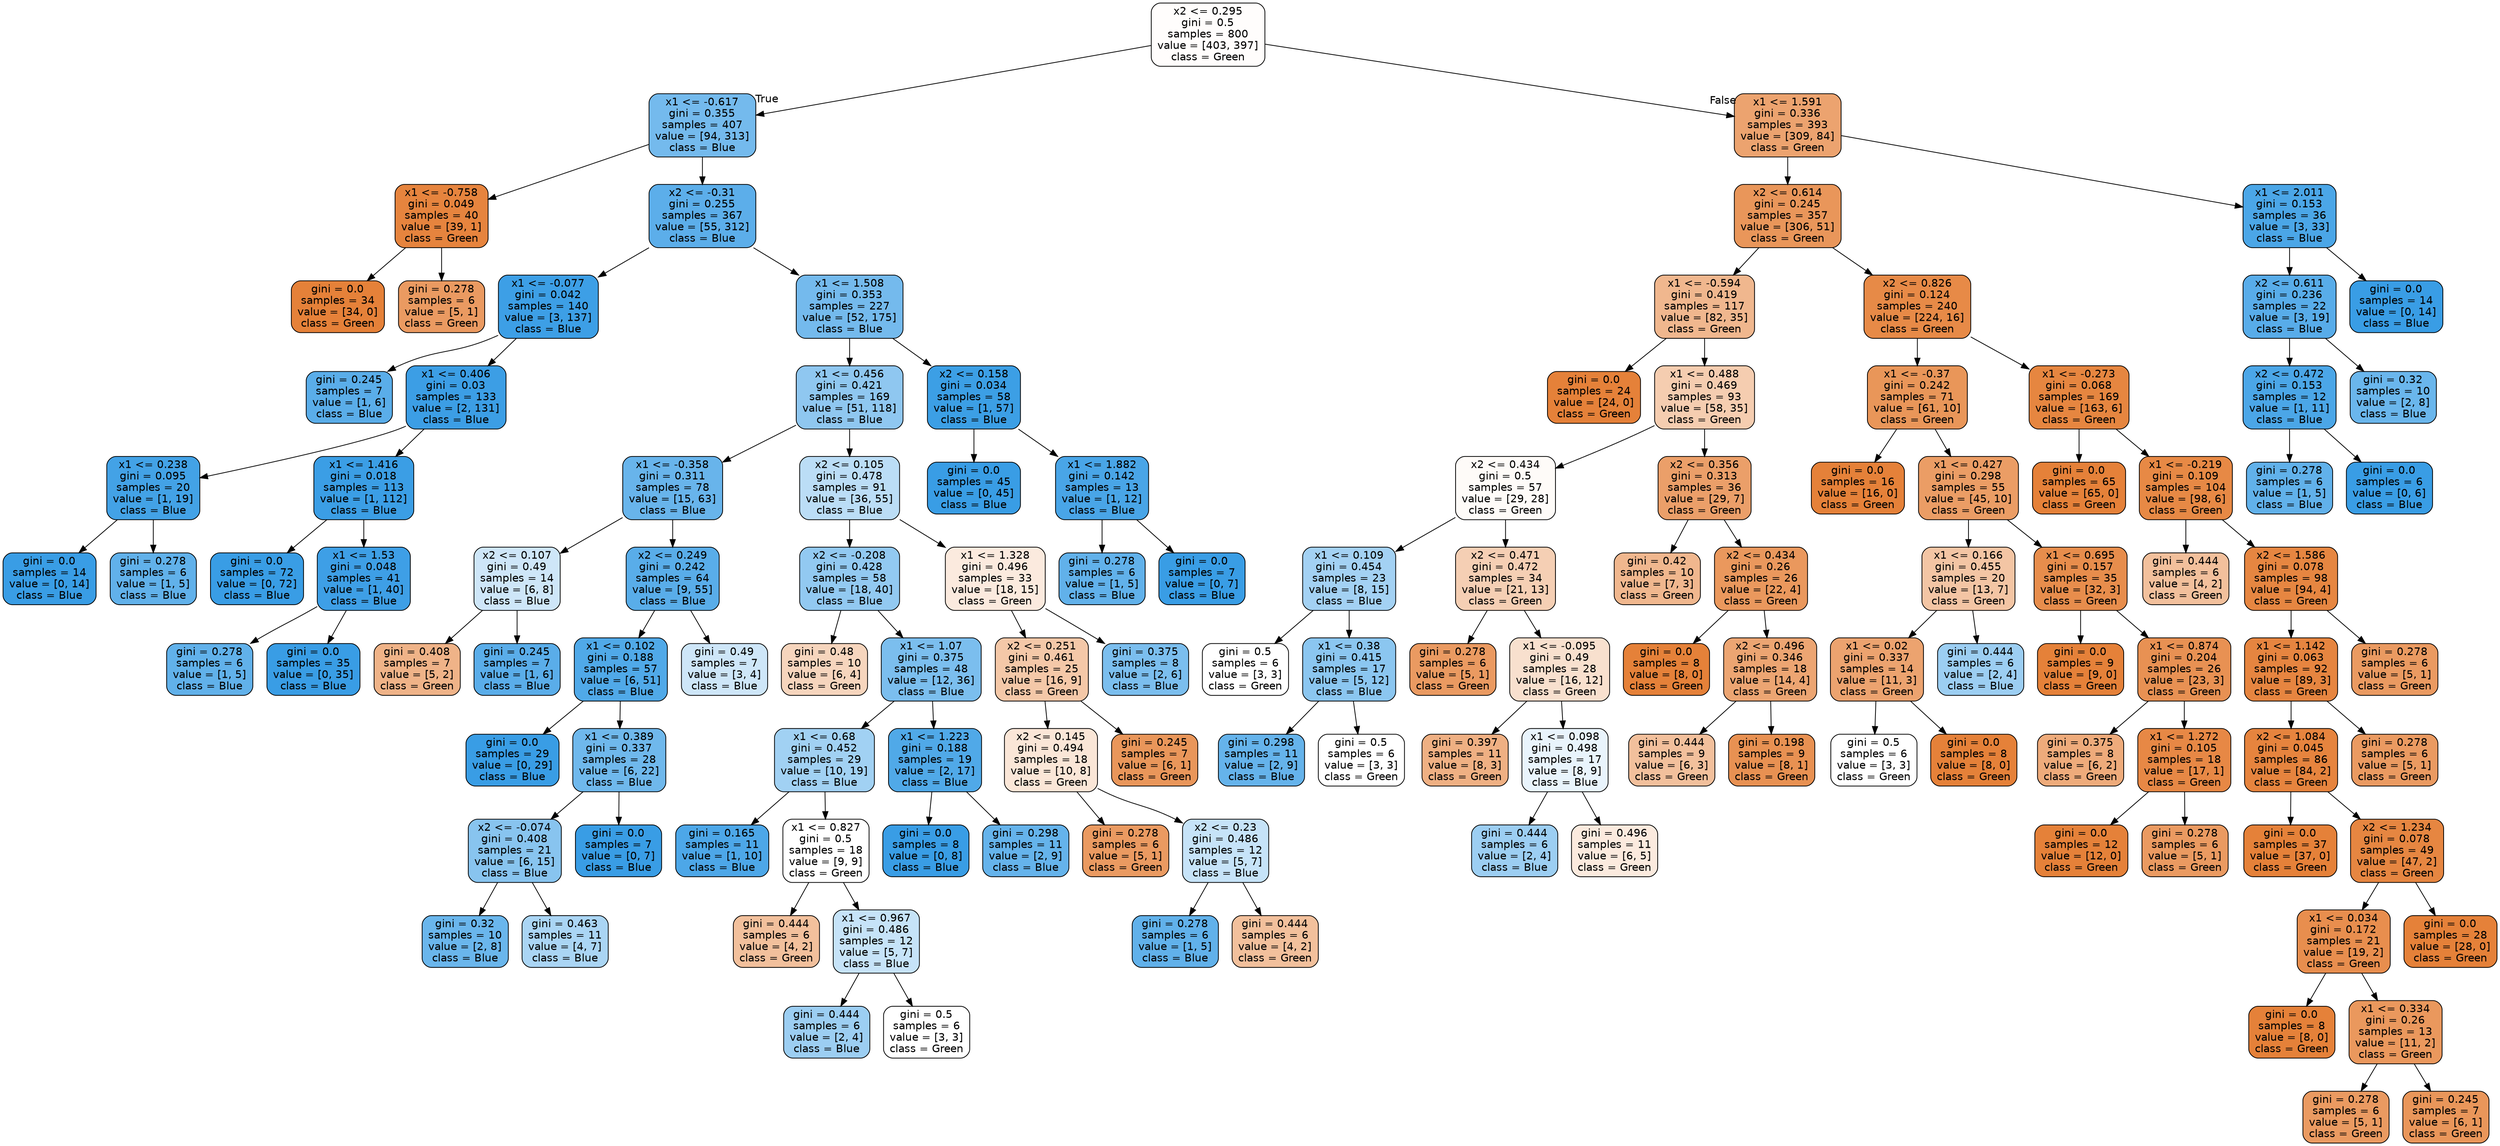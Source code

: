 digraph Tree {
node [shape=box, style="filled, rounded", color="black", fontname=helvetica] ;
edge [fontname=helvetica] ;
0 [label="x2 <= 0.295\ngini = 0.5\nsamples = 800\nvalue = [403, 397]\nclass = Green", fillcolor="#fffdfc"] ;
1 [label="x1 <= -0.617\ngini = 0.355\nsamples = 407\nvalue = [94, 313]\nclass = Blue", fillcolor="#74baed"] ;
0 -> 1 [labeldistance=2.5, labelangle=45, headlabel="True"] ;
2 [label="x1 <= -0.758\ngini = 0.049\nsamples = 40\nvalue = [39, 1]\nclass = Green", fillcolor="#e6843e"] ;
1 -> 2 ;
3 [label="gini = 0.0\nsamples = 34\nvalue = [34, 0]\nclass = Green", fillcolor="#e58139"] ;
2 -> 3 ;
4 [label="gini = 0.278\nsamples = 6\nvalue = [5, 1]\nclass = Green", fillcolor="#ea9a61"] ;
2 -> 4 ;
5 [label="x2 <= -0.31\ngini = 0.255\nsamples = 367\nvalue = [55, 312]\nclass = Blue", fillcolor="#5caeea"] ;
1 -> 5 ;
6 [label="x1 <= -0.077\ngini = 0.042\nsamples = 140\nvalue = [3, 137]\nclass = Blue", fillcolor="#3d9fe6"] ;
5 -> 6 ;
7 [label="gini = 0.245\nsamples = 7\nvalue = [1, 6]\nclass = Blue", fillcolor="#5aade9"] ;
6 -> 7 ;
8 [label="x1 <= 0.406\ngini = 0.03\nsamples = 133\nvalue = [2, 131]\nclass = Blue", fillcolor="#3c9ee5"] ;
6 -> 8 ;
9 [label="x1 <= 0.238\ngini = 0.095\nsamples = 20\nvalue = [1, 19]\nclass = Blue", fillcolor="#43a2e6"] ;
8 -> 9 ;
10 [label="gini = 0.0\nsamples = 14\nvalue = [0, 14]\nclass = Blue", fillcolor="#399de5"] ;
9 -> 10 ;
11 [label="gini = 0.278\nsamples = 6\nvalue = [1, 5]\nclass = Blue", fillcolor="#61b1ea"] ;
9 -> 11 ;
12 [label="x1 <= 1.416\ngini = 0.018\nsamples = 113\nvalue = [1, 112]\nclass = Blue", fillcolor="#3b9ee5"] ;
8 -> 12 ;
13 [label="gini = 0.0\nsamples = 72\nvalue = [0, 72]\nclass = Blue", fillcolor="#399de5"] ;
12 -> 13 ;
14 [label="x1 <= 1.53\ngini = 0.048\nsamples = 41\nvalue = [1, 40]\nclass = Blue", fillcolor="#3e9fe6"] ;
12 -> 14 ;
15 [label="gini = 0.278\nsamples = 6\nvalue = [1, 5]\nclass = Blue", fillcolor="#61b1ea"] ;
14 -> 15 ;
16 [label="gini = 0.0\nsamples = 35\nvalue = [0, 35]\nclass = Blue", fillcolor="#399de5"] ;
14 -> 16 ;
17 [label="x1 <= 1.508\ngini = 0.353\nsamples = 227\nvalue = [52, 175]\nclass = Blue", fillcolor="#74baed"] ;
5 -> 17 ;
18 [label="x1 <= 0.456\ngini = 0.421\nsamples = 169\nvalue = [51, 118]\nclass = Blue", fillcolor="#8fc7f0"] ;
17 -> 18 ;
19 [label="x1 <= -0.358\ngini = 0.311\nsamples = 78\nvalue = [15, 63]\nclass = Blue", fillcolor="#68b4eb"] ;
18 -> 19 ;
20 [label="x2 <= 0.107\ngini = 0.49\nsamples = 14\nvalue = [6, 8]\nclass = Blue", fillcolor="#cee6f8"] ;
19 -> 20 ;
21 [label="gini = 0.408\nsamples = 7\nvalue = [5, 2]\nclass = Green", fillcolor="#efb388"] ;
20 -> 21 ;
22 [label="gini = 0.245\nsamples = 7\nvalue = [1, 6]\nclass = Blue", fillcolor="#5aade9"] ;
20 -> 22 ;
23 [label="x2 <= 0.249\ngini = 0.242\nsamples = 64\nvalue = [9, 55]\nclass = Blue", fillcolor="#59ade9"] ;
19 -> 23 ;
24 [label="x1 <= 0.102\ngini = 0.188\nsamples = 57\nvalue = [6, 51]\nclass = Blue", fillcolor="#50a9e8"] ;
23 -> 24 ;
25 [label="gini = 0.0\nsamples = 29\nvalue = [0, 29]\nclass = Blue", fillcolor="#399de5"] ;
24 -> 25 ;
26 [label="x1 <= 0.389\ngini = 0.337\nsamples = 28\nvalue = [6, 22]\nclass = Blue", fillcolor="#6fb8ec"] ;
24 -> 26 ;
27 [label="x2 <= -0.074\ngini = 0.408\nsamples = 21\nvalue = [6, 15]\nclass = Blue", fillcolor="#88c4ef"] ;
26 -> 27 ;
28 [label="gini = 0.32\nsamples = 10\nvalue = [2, 8]\nclass = Blue", fillcolor="#6ab6ec"] ;
27 -> 28 ;
29 [label="gini = 0.463\nsamples = 11\nvalue = [4, 7]\nclass = Blue", fillcolor="#aad5f4"] ;
27 -> 29 ;
30 [label="gini = 0.0\nsamples = 7\nvalue = [0, 7]\nclass = Blue", fillcolor="#399de5"] ;
26 -> 30 ;
31 [label="gini = 0.49\nsamples = 7\nvalue = [3, 4]\nclass = Blue", fillcolor="#cee6f8"] ;
23 -> 31 ;
32 [label="x2 <= 0.105\ngini = 0.478\nsamples = 91\nvalue = [36, 55]\nclass = Blue", fillcolor="#bbddf6"] ;
18 -> 32 ;
33 [label="x2 <= -0.208\ngini = 0.428\nsamples = 58\nvalue = [18, 40]\nclass = Blue", fillcolor="#92c9f1"] ;
32 -> 33 ;
34 [label="gini = 0.48\nsamples = 10\nvalue = [6, 4]\nclass = Green", fillcolor="#f6d5bd"] ;
33 -> 34 ;
35 [label="x1 <= 1.07\ngini = 0.375\nsamples = 48\nvalue = [12, 36]\nclass = Blue", fillcolor="#7bbeee"] ;
33 -> 35 ;
36 [label="x1 <= 0.68\ngini = 0.452\nsamples = 29\nvalue = [10, 19]\nclass = Blue", fillcolor="#a1d1f3"] ;
35 -> 36 ;
37 [label="gini = 0.165\nsamples = 11\nvalue = [1, 10]\nclass = Blue", fillcolor="#4da7e8"] ;
36 -> 37 ;
38 [label="x1 <= 0.827\ngini = 0.5\nsamples = 18\nvalue = [9, 9]\nclass = Green", fillcolor="#ffffff"] ;
36 -> 38 ;
39 [label="gini = 0.444\nsamples = 6\nvalue = [4, 2]\nclass = Green", fillcolor="#f2c09c"] ;
38 -> 39 ;
40 [label="x1 <= 0.967\ngini = 0.486\nsamples = 12\nvalue = [5, 7]\nclass = Blue", fillcolor="#c6e3f8"] ;
38 -> 40 ;
41 [label="gini = 0.444\nsamples = 6\nvalue = [2, 4]\nclass = Blue", fillcolor="#9ccef2"] ;
40 -> 41 ;
42 [label="gini = 0.5\nsamples = 6\nvalue = [3, 3]\nclass = Green", fillcolor="#ffffff"] ;
40 -> 42 ;
43 [label="x1 <= 1.223\ngini = 0.188\nsamples = 19\nvalue = [2, 17]\nclass = Blue", fillcolor="#50a9e8"] ;
35 -> 43 ;
44 [label="gini = 0.0\nsamples = 8\nvalue = [0, 8]\nclass = Blue", fillcolor="#399de5"] ;
43 -> 44 ;
45 [label="gini = 0.298\nsamples = 11\nvalue = [2, 9]\nclass = Blue", fillcolor="#65b3eb"] ;
43 -> 45 ;
46 [label="x1 <= 1.328\ngini = 0.496\nsamples = 33\nvalue = [18, 15]\nclass = Green", fillcolor="#fbeade"] ;
32 -> 46 ;
47 [label="x2 <= 0.251\ngini = 0.461\nsamples = 25\nvalue = [16, 9]\nclass = Green", fillcolor="#f4c8a8"] ;
46 -> 47 ;
48 [label="x2 <= 0.145\ngini = 0.494\nsamples = 18\nvalue = [10, 8]\nclass = Green", fillcolor="#fae6d7"] ;
47 -> 48 ;
49 [label="gini = 0.278\nsamples = 6\nvalue = [5, 1]\nclass = Green", fillcolor="#ea9a61"] ;
48 -> 49 ;
50 [label="x2 <= 0.23\ngini = 0.486\nsamples = 12\nvalue = [5, 7]\nclass = Blue", fillcolor="#c6e3f8"] ;
48 -> 50 ;
51 [label="gini = 0.278\nsamples = 6\nvalue = [1, 5]\nclass = Blue", fillcolor="#61b1ea"] ;
50 -> 51 ;
52 [label="gini = 0.444\nsamples = 6\nvalue = [4, 2]\nclass = Green", fillcolor="#f2c09c"] ;
50 -> 52 ;
53 [label="gini = 0.245\nsamples = 7\nvalue = [6, 1]\nclass = Green", fillcolor="#e9965a"] ;
47 -> 53 ;
54 [label="gini = 0.375\nsamples = 8\nvalue = [2, 6]\nclass = Blue", fillcolor="#7bbeee"] ;
46 -> 54 ;
55 [label="x2 <= 0.158\ngini = 0.034\nsamples = 58\nvalue = [1, 57]\nclass = Blue", fillcolor="#3c9fe5"] ;
17 -> 55 ;
56 [label="gini = 0.0\nsamples = 45\nvalue = [0, 45]\nclass = Blue", fillcolor="#399de5"] ;
55 -> 56 ;
57 [label="x1 <= 1.882\ngini = 0.142\nsamples = 13\nvalue = [1, 12]\nclass = Blue", fillcolor="#49a5e7"] ;
55 -> 57 ;
58 [label="gini = 0.278\nsamples = 6\nvalue = [1, 5]\nclass = Blue", fillcolor="#61b1ea"] ;
57 -> 58 ;
59 [label="gini = 0.0\nsamples = 7\nvalue = [0, 7]\nclass = Blue", fillcolor="#399de5"] ;
57 -> 59 ;
60 [label="x1 <= 1.591\ngini = 0.336\nsamples = 393\nvalue = [309, 84]\nclass = Green", fillcolor="#eca36f"] ;
0 -> 60 [labeldistance=2.5, labelangle=-45, headlabel="False"] ;
61 [label="x2 <= 0.614\ngini = 0.245\nsamples = 357\nvalue = [306, 51]\nclass = Green", fillcolor="#e9965a"] ;
60 -> 61 ;
62 [label="x1 <= -0.594\ngini = 0.419\nsamples = 117\nvalue = [82, 35]\nclass = Green", fillcolor="#f0b78e"] ;
61 -> 62 ;
63 [label="gini = 0.0\nsamples = 24\nvalue = [24, 0]\nclass = Green", fillcolor="#e58139"] ;
62 -> 63 ;
64 [label="x1 <= 0.488\ngini = 0.469\nsamples = 93\nvalue = [58, 35]\nclass = Green", fillcolor="#f5cdb0"] ;
62 -> 64 ;
65 [label="x2 <= 0.434\ngini = 0.5\nsamples = 57\nvalue = [29, 28]\nclass = Green", fillcolor="#fefbf8"] ;
64 -> 65 ;
66 [label="x1 <= 0.109\ngini = 0.454\nsamples = 23\nvalue = [8, 15]\nclass = Blue", fillcolor="#a3d1f3"] ;
65 -> 66 ;
67 [label="gini = 0.5\nsamples = 6\nvalue = [3, 3]\nclass = Green", fillcolor="#ffffff"] ;
66 -> 67 ;
68 [label="x1 <= 0.38\ngini = 0.415\nsamples = 17\nvalue = [5, 12]\nclass = Blue", fillcolor="#8bc6f0"] ;
66 -> 68 ;
69 [label="gini = 0.298\nsamples = 11\nvalue = [2, 9]\nclass = Blue", fillcolor="#65b3eb"] ;
68 -> 69 ;
70 [label="gini = 0.5\nsamples = 6\nvalue = [3, 3]\nclass = Green", fillcolor="#ffffff"] ;
68 -> 70 ;
71 [label="x2 <= 0.471\ngini = 0.472\nsamples = 34\nvalue = [21, 13]\nclass = Green", fillcolor="#f5cfb4"] ;
65 -> 71 ;
72 [label="gini = 0.278\nsamples = 6\nvalue = [5, 1]\nclass = Green", fillcolor="#ea9a61"] ;
71 -> 72 ;
73 [label="x1 <= -0.095\ngini = 0.49\nsamples = 28\nvalue = [16, 12]\nclass = Green", fillcolor="#f8e0ce"] ;
71 -> 73 ;
74 [label="gini = 0.397\nsamples = 11\nvalue = [8, 3]\nclass = Green", fillcolor="#efb083"] ;
73 -> 74 ;
75 [label="x1 <= 0.098\ngini = 0.498\nsamples = 17\nvalue = [8, 9]\nclass = Blue", fillcolor="#e9f4fc"] ;
73 -> 75 ;
76 [label="gini = 0.444\nsamples = 6\nvalue = [2, 4]\nclass = Blue", fillcolor="#9ccef2"] ;
75 -> 76 ;
77 [label="gini = 0.496\nsamples = 11\nvalue = [6, 5]\nclass = Green", fillcolor="#fbeade"] ;
75 -> 77 ;
78 [label="x2 <= 0.356\ngini = 0.313\nsamples = 36\nvalue = [29, 7]\nclass = Green", fillcolor="#eb9f69"] ;
64 -> 78 ;
79 [label="gini = 0.42\nsamples = 10\nvalue = [7, 3]\nclass = Green", fillcolor="#f0b78e"] ;
78 -> 79 ;
80 [label="x2 <= 0.434\ngini = 0.26\nsamples = 26\nvalue = [22, 4]\nclass = Green", fillcolor="#ea985d"] ;
78 -> 80 ;
81 [label="gini = 0.0\nsamples = 8\nvalue = [8, 0]\nclass = Green", fillcolor="#e58139"] ;
80 -> 81 ;
82 [label="x2 <= 0.496\ngini = 0.346\nsamples = 18\nvalue = [14, 4]\nclass = Green", fillcolor="#eca572"] ;
80 -> 82 ;
83 [label="gini = 0.444\nsamples = 9\nvalue = [6, 3]\nclass = Green", fillcolor="#f2c09c"] ;
82 -> 83 ;
84 [label="gini = 0.198\nsamples = 9\nvalue = [8, 1]\nclass = Green", fillcolor="#e89152"] ;
82 -> 84 ;
85 [label="x2 <= 0.826\ngini = 0.124\nsamples = 240\nvalue = [224, 16]\nclass = Green", fillcolor="#e78a47"] ;
61 -> 85 ;
86 [label="x1 <= -0.37\ngini = 0.242\nsamples = 71\nvalue = [61, 10]\nclass = Green", fillcolor="#e99659"] ;
85 -> 86 ;
87 [label="gini = 0.0\nsamples = 16\nvalue = [16, 0]\nclass = Green", fillcolor="#e58139"] ;
86 -> 87 ;
88 [label="x1 <= 0.427\ngini = 0.298\nsamples = 55\nvalue = [45, 10]\nclass = Green", fillcolor="#eb9d65"] ;
86 -> 88 ;
89 [label="x1 <= 0.166\ngini = 0.455\nsamples = 20\nvalue = [13, 7]\nclass = Green", fillcolor="#f3c5a4"] ;
88 -> 89 ;
90 [label="x1 <= 0.02\ngini = 0.337\nsamples = 14\nvalue = [11, 3]\nclass = Green", fillcolor="#eca36f"] ;
89 -> 90 ;
91 [label="gini = 0.5\nsamples = 6\nvalue = [3, 3]\nclass = Green", fillcolor="#ffffff"] ;
90 -> 91 ;
92 [label="gini = 0.0\nsamples = 8\nvalue = [8, 0]\nclass = Green", fillcolor="#e58139"] ;
90 -> 92 ;
93 [label="gini = 0.444\nsamples = 6\nvalue = [2, 4]\nclass = Blue", fillcolor="#9ccef2"] ;
89 -> 93 ;
94 [label="x1 <= 0.695\ngini = 0.157\nsamples = 35\nvalue = [32, 3]\nclass = Green", fillcolor="#e78d4c"] ;
88 -> 94 ;
95 [label="gini = 0.0\nsamples = 9\nvalue = [9, 0]\nclass = Green", fillcolor="#e58139"] ;
94 -> 95 ;
96 [label="x1 <= 0.874\ngini = 0.204\nsamples = 26\nvalue = [23, 3]\nclass = Green", fillcolor="#e89153"] ;
94 -> 96 ;
97 [label="gini = 0.375\nsamples = 8\nvalue = [6, 2]\nclass = Green", fillcolor="#eeab7b"] ;
96 -> 97 ;
98 [label="x1 <= 1.272\ngini = 0.105\nsamples = 18\nvalue = [17, 1]\nclass = Green", fillcolor="#e78845"] ;
96 -> 98 ;
99 [label="gini = 0.0\nsamples = 12\nvalue = [12, 0]\nclass = Green", fillcolor="#e58139"] ;
98 -> 99 ;
100 [label="gini = 0.278\nsamples = 6\nvalue = [5, 1]\nclass = Green", fillcolor="#ea9a61"] ;
98 -> 100 ;
101 [label="x1 <= -0.273\ngini = 0.068\nsamples = 169\nvalue = [163, 6]\nclass = Green", fillcolor="#e68640"] ;
85 -> 101 ;
102 [label="gini = 0.0\nsamples = 65\nvalue = [65, 0]\nclass = Green", fillcolor="#e58139"] ;
101 -> 102 ;
103 [label="x1 <= -0.219\ngini = 0.109\nsamples = 104\nvalue = [98, 6]\nclass = Green", fillcolor="#e78945"] ;
101 -> 103 ;
104 [label="gini = 0.444\nsamples = 6\nvalue = [4, 2]\nclass = Green", fillcolor="#f2c09c"] ;
103 -> 104 ;
105 [label="x2 <= 1.586\ngini = 0.078\nsamples = 98\nvalue = [94, 4]\nclass = Green", fillcolor="#e68641"] ;
103 -> 105 ;
106 [label="x1 <= 1.142\ngini = 0.063\nsamples = 92\nvalue = [89, 3]\nclass = Green", fillcolor="#e68540"] ;
105 -> 106 ;
107 [label="x2 <= 1.084\ngini = 0.045\nsamples = 86\nvalue = [84, 2]\nclass = Green", fillcolor="#e6843e"] ;
106 -> 107 ;
108 [label="gini = 0.0\nsamples = 37\nvalue = [37, 0]\nclass = Green", fillcolor="#e58139"] ;
107 -> 108 ;
109 [label="x2 <= 1.234\ngini = 0.078\nsamples = 49\nvalue = [47, 2]\nclass = Green", fillcolor="#e68641"] ;
107 -> 109 ;
110 [label="x1 <= 0.034\ngini = 0.172\nsamples = 21\nvalue = [19, 2]\nclass = Green", fillcolor="#e88e4e"] ;
109 -> 110 ;
111 [label="gini = 0.0\nsamples = 8\nvalue = [8, 0]\nclass = Green", fillcolor="#e58139"] ;
110 -> 111 ;
112 [label="x1 <= 0.334\ngini = 0.26\nsamples = 13\nvalue = [11, 2]\nclass = Green", fillcolor="#ea985d"] ;
110 -> 112 ;
113 [label="gini = 0.278\nsamples = 6\nvalue = [5, 1]\nclass = Green", fillcolor="#ea9a61"] ;
112 -> 113 ;
114 [label="gini = 0.245\nsamples = 7\nvalue = [6, 1]\nclass = Green", fillcolor="#e9965a"] ;
112 -> 114 ;
115 [label="gini = 0.0\nsamples = 28\nvalue = [28, 0]\nclass = Green", fillcolor="#e58139"] ;
109 -> 115 ;
116 [label="gini = 0.278\nsamples = 6\nvalue = [5, 1]\nclass = Green", fillcolor="#ea9a61"] ;
106 -> 116 ;
117 [label="gini = 0.278\nsamples = 6\nvalue = [5, 1]\nclass = Green", fillcolor="#ea9a61"] ;
105 -> 117 ;
118 [label="x1 <= 2.011\ngini = 0.153\nsamples = 36\nvalue = [3, 33]\nclass = Blue", fillcolor="#4ba6e7"] ;
60 -> 118 ;
119 [label="x2 <= 0.611\ngini = 0.236\nsamples = 22\nvalue = [3, 19]\nclass = Blue", fillcolor="#58ace9"] ;
118 -> 119 ;
120 [label="x2 <= 0.472\ngini = 0.153\nsamples = 12\nvalue = [1, 11]\nclass = Blue", fillcolor="#4ba6e7"] ;
119 -> 120 ;
121 [label="gini = 0.278\nsamples = 6\nvalue = [1, 5]\nclass = Blue", fillcolor="#61b1ea"] ;
120 -> 121 ;
122 [label="gini = 0.0\nsamples = 6\nvalue = [0, 6]\nclass = Blue", fillcolor="#399de5"] ;
120 -> 122 ;
123 [label="gini = 0.32\nsamples = 10\nvalue = [2, 8]\nclass = Blue", fillcolor="#6ab6ec"] ;
119 -> 123 ;
124 [label="gini = 0.0\nsamples = 14\nvalue = [0, 14]\nclass = Blue", fillcolor="#399de5"] ;
118 -> 124 ;
}